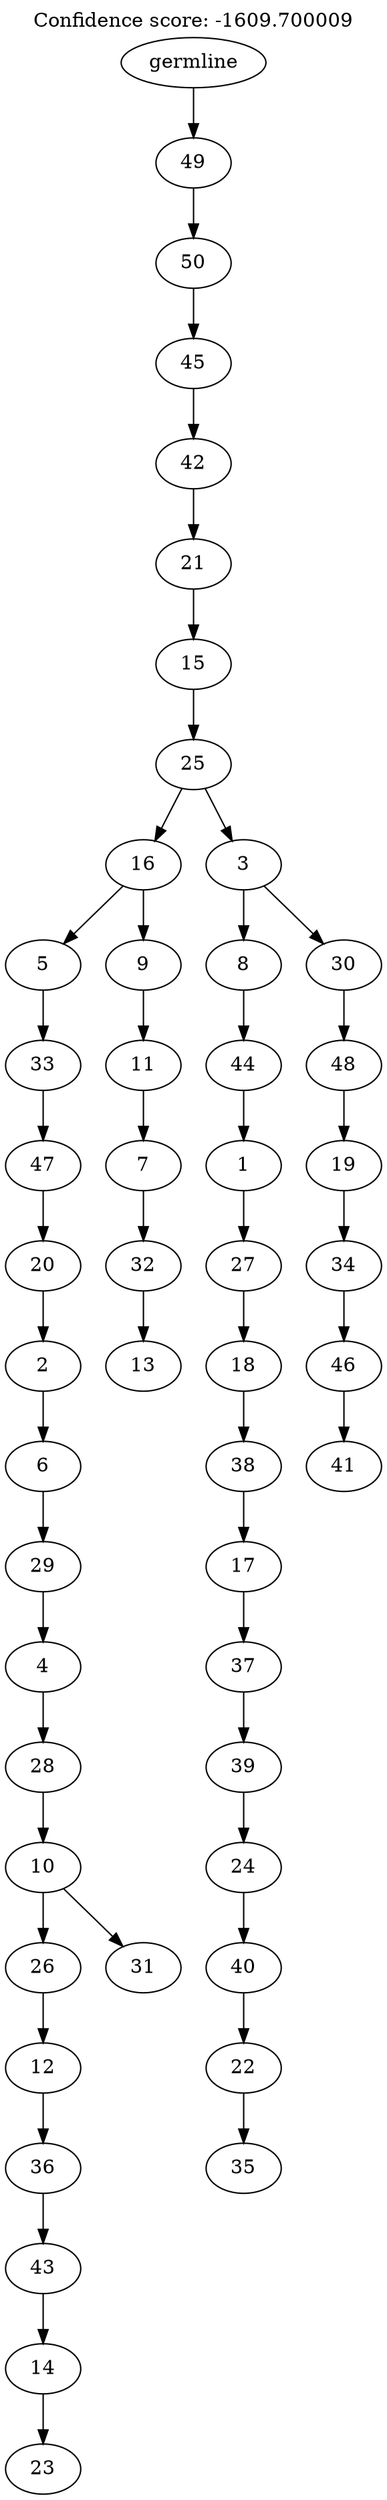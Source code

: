 digraph g {
	"48" -> "49";
	"49" [label="23"];
	"47" -> "48";
	"48" [label="14"];
	"46" -> "47";
	"47" [label="43"];
	"45" -> "46";
	"46" [label="36"];
	"44" -> "45";
	"45" [label="12"];
	"43" -> "44";
	"44" [label="26"];
	"43" -> "50";
	"50" [label="31"];
	"42" -> "43";
	"43" [label="10"];
	"41" -> "42";
	"42" [label="28"];
	"40" -> "41";
	"41" [label="4"];
	"39" -> "40";
	"40" [label="29"];
	"38" -> "39";
	"39" [label="6"];
	"37" -> "38";
	"38" [label="2"];
	"36" -> "37";
	"37" [label="20"];
	"35" -> "36";
	"36" [label="47"];
	"34" -> "35";
	"35" [label="33"];
	"32" -> "33";
	"33" [label="13"];
	"31" -> "32";
	"32" [label="32"];
	"30" -> "31";
	"31" [label="7"];
	"29" -> "30";
	"30" [label="11"];
	"28" -> "29";
	"29" [label="9"];
	"28" -> "34";
	"34" [label="5"];
	"26" -> "27";
	"27" [label="35"];
	"25" -> "26";
	"26" [label="22"];
	"24" -> "25";
	"25" [label="40"];
	"23" -> "24";
	"24" [label="24"];
	"22" -> "23";
	"23" [label="39"];
	"21" -> "22";
	"22" [label="37"];
	"20" -> "21";
	"21" [label="17"];
	"19" -> "20";
	"20" [label="38"];
	"18" -> "19";
	"19" [label="18"];
	"17" -> "18";
	"18" [label="27"];
	"16" -> "17";
	"17" [label="1"];
	"15" -> "16";
	"16" [label="44"];
	"13" -> "14";
	"14" [label="41"];
	"12" -> "13";
	"13" [label="46"];
	"11" -> "12";
	"12" [label="34"];
	"10" -> "11";
	"11" [label="19"];
	"9" -> "10";
	"10" [label="48"];
	"8" -> "9";
	"9" [label="30"];
	"8" -> "15";
	"15" [label="8"];
	"7" -> "8";
	"8" [label="3"];
	"7" -> "28";
	"28" [label="16"];
	"6" -> "7";
	"7" [label="25"];
	"5" -> "6";
	"6" [label="15"];
	"4" -> "5";
	"5" [label="21"];
	"3" -> "4";
	"4" [label="42"];
	"2" -> "3";
	"3" [label="45"];
	"1" -> "2";
	"2" [label="50"];
	"0" -> "1";
	"1" [label="49"];
	"0" [label="germline"];
	labelloc="t";
	label="Confidence score: -1609.700009";
}
